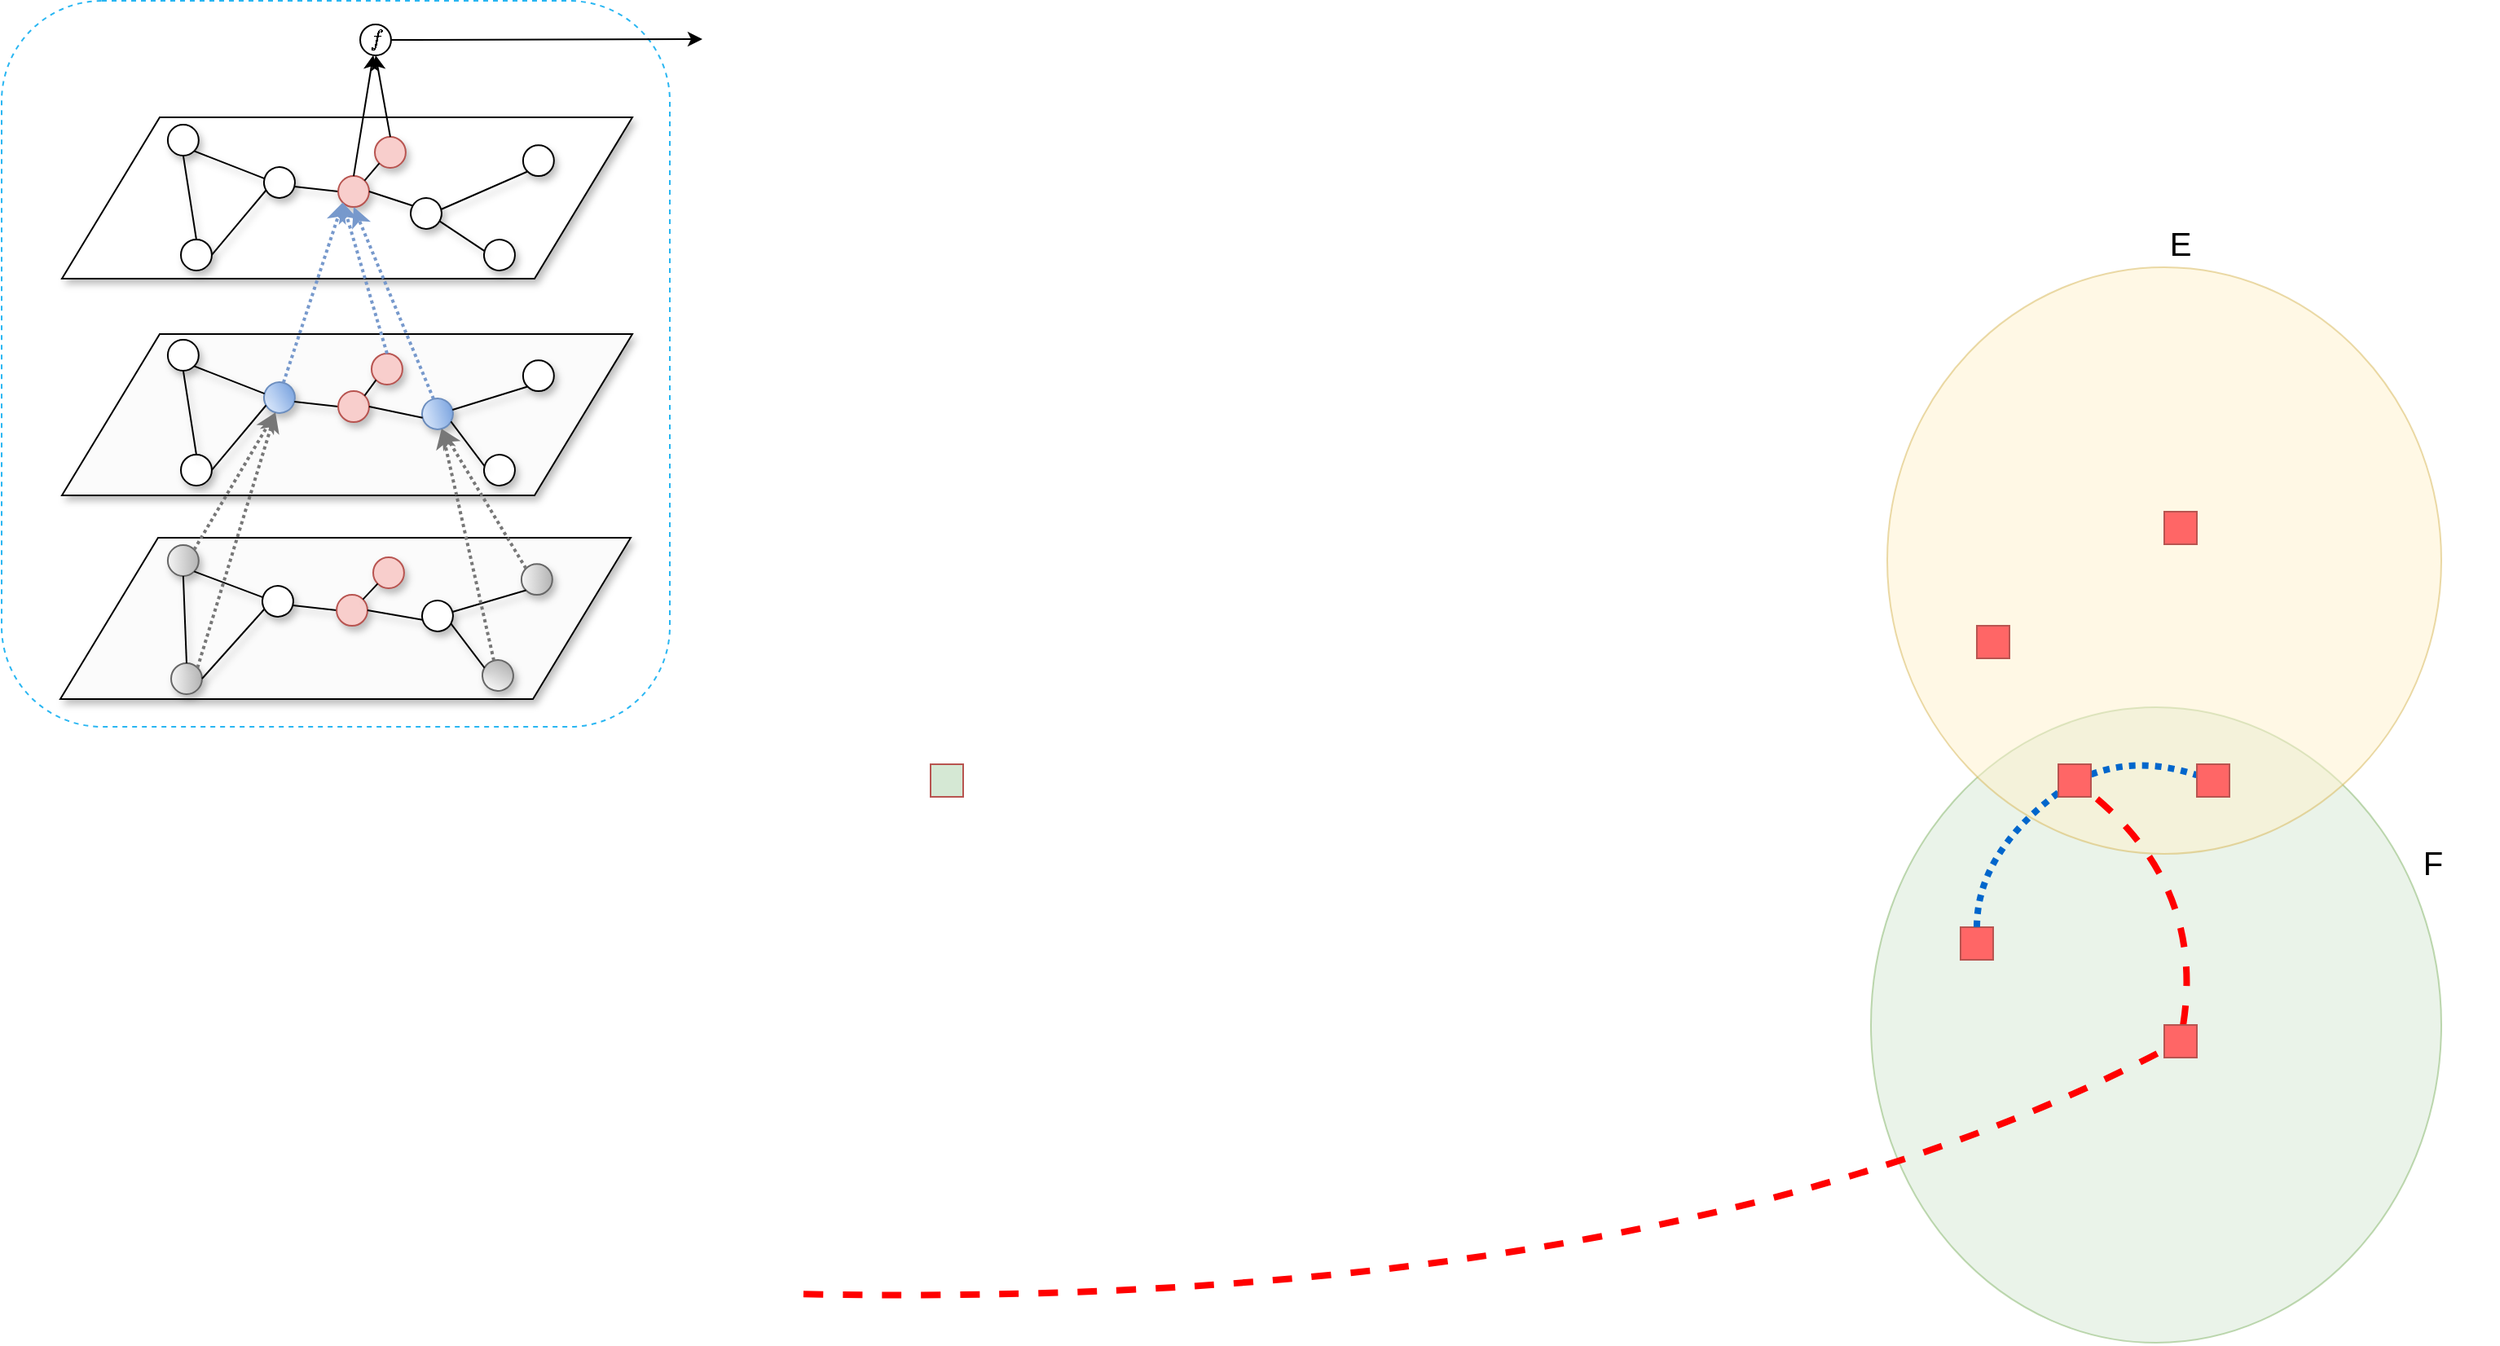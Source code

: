 <mxfile version="22.1.11" type="github">
  <diagram name="Page-1" id="5987fedf-629e-85c4-6858-42fee31821dd">
    <mxGraphModel dx="1434" dy="756" grid="1" gridSize="10" guides="1" tooltips="1" connect="1" arrows="1" fold="1" page="1" pageScale="1.5" pageWidth="1169" pageHeight="826" background="none" math="1" shadow="0">
      <root>
        <mxCell id="0" style=";html=1;" />
        <mxCell id="1" style=";html=1;" parent="0" />
        <mxCell id="QP9122L56BAJGVD7N9M4-52" value="" style="rounded=1;whiteSpace=wrap;html=1;fillColor=none;strokeColor=#29b6f2;dashed=1;" parent="1" vertex="1">
          <mxGeometry x="70" y="105.54" width="410" height="445.46" as="geometry" />
        </mxCell>
        <mxCell id="2a5a01dd2e413fbf-7" value="" style="ellipse;whiteSpace=wrap;html=1;rounded=0;shadow=0;strokeWidth=1;fillColor=#d5e8d4;fontSize=24;align=right;strokeColor=#82b366;opacity=50;" parent="1" vertex="1">
          <mxGeometry x="1217" y="539" width="350" height="390" as="geometry" />
        </mxCell>
        <mxCell id="2a5a01dd2e413fbf-9" value="" style="ellipse;whiteSpace=wrap;html=1;rounded=0;shadow=0;strokeWidth=1;fillColor=#fff2cc;fontSize=24;align=right;strokeColor=#d6b656;opacity=50;" parent="1" vertex="1">
          <mxGeometry x="1227" y="269" width="340" height="360" as="geometry" />
        </mxCell>
        <mxCell id="2a5a01dd2e413fbf-36" style="edgeStyle=none;curved=1;html=1;endArrow=none;endFill=0;strokeColor=#FF0000;strokeWidth=4;fontSize=24;dashed=1;" parent="1" target="2a5a01dd2e413fbf-21" edge="1">
          <mxGeometry relative="1" as="geometry">
            <mxPoint x="1572" y="829" as="targetPoint" />
            <Array as="points">
              <mxPoint x="1092" y="909" />
            </Array>
            <mxPoint x="562" y="899.185" as="sourcePoint" />
          </mxGeometry>
        </mxCell>
        <mxCell id="2a5a01dd2e413fbf-37" style="edgeStyle=none;curved=1;html=1;endArrow=none;endFill=0;strokeColor=#FF0000;strokeWidth=4;fontSize=24;dashed=1;" parent="1" source="2a5a01dd2e413fbf-21" target="2a5a01dd2e413fbf-23" edge="1">
          <mxGeometry relative="1" as="geometry">
            <Array as="points">
              <mxPoint x="1422" y="649" />
            </Array>
          </mxGeometry>
        </mxCell>
        <mxCell id="2a5a01dd2e413fbf-21" value="" style="whiteSpace=wrap;html=1;rounded=0;shadow=0;strokeWidth=1;fillColor=#FF6666;fontSize=24;align=right;strokeColor=#b85450;" parent="1" vertex="1">
          <mxGeometry x="1397" y="734" width="20" height="20" as="geometry" />
        </mxCell>
        <mxCell id="2a5a01dd2e413fbf-22" value="" style="whiteSpace=wrap;html=1;rounded=0;shadow=0;strokeWidth=1;fillColor=#FF6666;fontSize=24;align=right;strokeColor=#b85450;" parent="1" vertex="1">
          <mxGeometry x="1272" y="674" width="20" height="20" as="geometry" />
        </mxCell>
        <mxCell id="2a5a01dd2e413fbf-40" style="edgeStyle=none;curved=1;html=1;entryX=0.5;entryY=0;endArrow=none;endFill=0;strokeColor=#0066CC;strokeWidth=4;fontSize=24;dashed=1;dashPattern=1 1;" parent="1" source="2a5a01dd2e413fbf-23" target="2a5a01dd2e413fbf-22" edge="1">
          <mxGeometry relative="1" as="geometry">
            <Array as="points">
              <mxPoint x="1282" y="629" />
            </Array>
          </mxGeometry>
        </mxCell>
        <mxCell id="2a5a01dd2e413fbf-41" style="edgeStyle=none;curved=1;html=1;endArrow=none;endFill=0;strokeColor=#0066CC;strokeWidth=4;fontSize=24;dashed=1;dashPattern=1 1;" parent="1" source="2a5a01dd2e413fbf-23" target="2a5a01dd2e413fbf-24" edge="1">
          <mxGeometry relative="1" as="geometry">
            <Array as="points">
              <mxPoint x="1382" y="569" />
            </Array>
          </mxGeometry>
        </mxCell>
        <mxCell id="2a5a01dd2e413fbf-23" value="" style="whiteSpace=wrap;html=1;rounded=0;shadow=0;strokeWidth=1;fillColor=#FF6666;fontSize=24;align=right;strokeColor=#b85450;" parent="1" vertex="1">
          <mxGeometry x="1332" y="574" width="20" height="20" as="geometry" />
        </mxCell>
        <mxCell id="2a5a01dd2e413fbf-24" value="" style="whiteSpace=wrap;html=1;rounded=0;shadow=0;strokeWidth=1;fillColor=#FF6666;fontSize=24;align=right;strokeColor=#b85450;" parent="1" vertex="1">
          <mxGeometry x="1417" y="574" width="20" height="20" as="geometry" />
        </mxCell>
        <mxCell id="2a5a01dd2e413fbf-25" value="" style="whiteSpace=wrap;html=1;rounded=0;shadow=0;strokeWidth=1;fillColor=#FF6666;fontSize=24;align=right;strokeColor=#b85450;" parent="1" vertex="1">
          <mxGeometry x="1282" y="489" width="20" height="20" as="geometry" />
        </mxCell>
        <mxCell id="2a5a01dd2e413fbf-26" value="" style="whiteSpace=wrap;html=1;rounded=0;shadow=0;strokeWidth=1;fillColor=#FF6666;fontSize=24;align=right;strokeColor=#b85450;" parent="1" vertex="1">
          <mxGeometry x="1397" y="419" width="20" height="20" as="geometry" />
        </mxCell>
        <mxCell id="2a5a01dd2e413fbf-27" value="" style="whiteSpace=wrap;html=1;rounded=0;shadow=0;strokeWidth=1;fillColor=#d5e8d4;fontSize=24;align=right;strokeColor=#b85450;" parent="1" vertex="1">
          <mxGeometry x="640" y="574" width="20" height="20" as="geometry" />
        </mxCell>
        <mxCell id="2a5a01dd2e413fbf-55" value="E" style="text;html=1;strokeColor=none;fillColor=none;align=center;verticalAlign=middle;whiteSpace=wrap;rounded=0;shadow=0;fontSize=20;" parent="1" vertex="1">
          <mxGeometry x="1367" y="239" width="80" height="30" as="geometry" />
        </mxCell>
        <mxCell id="2a5a01dd2e413fbf-56" value="F" style="text;html=1;strokeColor=none;fillColor=none;align=center;verticalAlign=middle;whiteSpace=wrap;rounded=0;shadow=0;fontSize=20;" parent="1" vertex="1">
          <mxGeometry x="1522" y="619" width="80" height="30" as="geometry" />
        </mxCell>
        <mxCell id="hikyYLfG7WnPkKnz8-AR-22" value="" style="shape=parallelogram;perimeter=parallelogramPerimeter;whiteSpace=wrap;html=1;fixedSize=1;rotation=-180;direction=west;flipH=0;container=0;size=60;shadow=1;fillColor=#fbfbfb;" parent="1" vertex="1">
          <mxGeometry x="106" y="435" width="350" height="99" as="geometry" />
        </mxCell>
        <mxCell id="hikyYLfG7WnPkKnz8-AR-2" value="" style="ellipse;whiteSpace=wrap;html=1;aspect=fixed;shadow=1;rotation=-120;" parent="1" vertex="1">
          <mxGeometry x="229.995" y="464.525" width="18.957" height="18.957" as="geometry" />
        </mxCell>
        <mxCell id="hikyYLfG7WnPkKnz8-AR-3" value="" style="endArrow=none;html=1;rounded=0;exitX=1;exitY=0;exitDx=0;exitDy=0;shadow=1;entryX=0;entryY=1;entryDx=0;entryDy=0;" parent="1" source="hikyYLfG7WnPkKnz8-AR-7" target="hikyYLfG7WnPkKnz8-AR-2" edge="1">
          <mxGeometry width="50" height="50" relative="1" as="geometry">
            <mxPoint x="316.095" y="643.865" as="sourcePoint" />
            <mxPoint x="260" y="470" as="targetPoint" />
          </mxGeometry>
        </mxCell>
        <mxCell id="hikyYLfG7WnPkKnz8-AR-6" value="" style="ellipse;whiteSpace=wrap;html=1;aspect=fixed;shadow=1;rotation=-90;fillColor=#f8cecc;strokeColor=#b85450;" parent="1" vertex="1">
          <mxGeometry x="297.995" y="446.995" width="18.957" height="18.957" as="geometry" />
        </mxCell>
        <mxCell id="hikyYLfG7WnPkKnz8-AR-7" value="" style="ellipse;whiteSpace=wrap;html=1;aspect=fixed;shadow=1;rotation=-135;fillColor=#f8cecc;strokeColor=#b85450;" parent="1" vertex="1">
          <mxGeometry x="275.525" y="470.045" width="18.957" height="18.957" as="geometry" />
        </mxCell>
        <mxCell id="hikyYLfG7WnPkKnz8-AR-14" value="" style="endArrow=none;html=1;rounded=0;exitX=0;exitY=0;exitDx=0;exitDy=0;shadow=1;entryX=0.5;entryY=1;entryDx=0;entryDy=0;" parent="1" source="hikyYLfG7WnPkKnz8-AR-6" target="hikyYLfG7WnPkKnz8-AR-7" edge="1">
          <mxGeometry width="50" height="50" relative="1" as="geometry">
            <mxPoint x="336.095" y="581.865" as="sourcePoint" />
            <mxPoint x="300" y="490" as="targetPoint" />
          </mxGeometry>
        </mxCell>
        <mxCell id="hikyYLfG7WnPkKnz8-AR-23" value="" style="ellipse;whiteSpace=wrap;html=1;aspect=fixed;shadow=1;rotation=-105;" parent="1" vertex="1">
          <mxGeometry x="327.995" y="473.485" width="18.957" height="18.957" as="geometry" />
        </mxCell>
        <mxCell id="hikyYLfG7WnPkKnz8-AR-32" value="" style="ellipse;whiteSpace=wrap;html=1;aspect=fixed;shadow=1;rotation=-90;fillColor=#f5f5f5;gradientColor=#b3b3b3;strokeColor=#666666;" parent="1" vertex="1">
          <mxGeometry x="171.955" y="439.525" width="18.957" height="18.957" as="geometry" />
        </mxCell>
        <mxCell id="hikyYLfG7WnPkKnz8-AR-33" value="" style="endArrow=none;html=1;rounded=0;exitX=0;exitY=1;exitDx=0;exitDy=0;shadow=1;entryX=1;entryY=0;entryDx=0;entryDy=0;" parent="1" source="hikyYLfG7WnPkKnz8-AR-32" target="hikyYLfG7WnPkKnz8-AR-2" edge="1">
          <mxGeometry width="50" height="50" relative="1" as="geometry">
            <mxPoint x="348" y="448" as="sourcePoint" />
            <mxPoint x="312" y="452" as="targetPoint" />
          </mxGeometry>
        </mxCell>
        <mxCell id="hikyYLfG7WnPkKnz8-AR-47" style="edgeStyle=orthogonalEdgeStyle;rounded=0;orthogonalLoop=1;jettySize=auto;html=1;exitX=0.5;exitY=0;exitDx=0;exitDy=0;shadow=1;" parent="1" edge="1">
          <mxGeometry relative="1" as="geometry">
            <mxPoint x="315" y="415" as="sourcePoint" />
            <mxPoint x="315" y="415" as="targetPoint" />
          </mxGeometry>
        </mxCell>
        <mxCell id="hikyYLfG7WnPkKnz8-AR-52" value="" style="ellipse;whiteSpace=wrap;html=1;aspect=fixed;shadow=1;rotation=-90;fillColor=#f5f5f5;gradientColor=#b3b3b3;strokeColor=#666666;" parent="1" vertex="1">
          <mxGeometry x="174.005" y="512.005" width="18.957" height="18.957" as="geometry" />
        </mxCell>
        <mxCell id="hikyYLfG7WnPkKnz8-AR-54" value="" style="endArrow=none;html=1;rounded=0;exitX=0.5;exitY=1;exitDx=0;exitDy=0;shadow=1;entryX=0.5;entryY=0;entryDx=0;entryDy=0;" parent="1" source="hikyYLfG7WnPkKnz8-AR-52" target="hikyYLfG7WnPkKnz8-AR-2" edge="1">
          <mxGeometry width="50" height="50" relative="1" as="geometry">
            <mxPoint x="150.002" y="535.304" as="sourcePoint" />
            <mxPoint x="197.145" y="535.304" as="targetPoint" />
          </mxGeometry>
        </mxCell>
        <mxCell id="hikyYLfG7WnPkKnz8-AR-55" value="" style="endArrow=none;html=1;rounded=0;exitX=0;exitY=0.5;exitDx=0;exitDy=0;shadow=1;entryX=1;entryY=0.5;entryDx=0;entryDy=0;" parent="1" source="hikyYLfG7WnPkKnz8-AR-32" target="hikyYLfG7WnPkKnz8-AR-52" edge="1">
          <mxGeometry width="50" height="50" relative="1" as="geometry">
            <mxPoint x="177.05" y="514" as="sourcePoint" />
            <mxPoint x="210.05" y="539" as="targetPoint" />
          </mxGeometry>
        </mxCell>
        <mxCell id="hikyYLfG7WnPkKnz8-AR-57" value="" style="endArrow=none;html=1;rounded=0;exitX=0;exitY=1;exitDx=0;exitDy=0;entryX=0.5;entryY=0;entryDx=0;entryDy=0;shadow=1;" parent="1" source="hikyYLfG7WnPkKnz8-AR-7" target="hikyYLfG7WnPkKnz8-AR-23" edge="1">
          <mxGeometry width="50" height="50" relative="1" as="geometry">
            <mxPoint x="307.05" y="562" as="sourcePoint" />
            <mxPoint x="265.05" y="574" as="targetPoint" />
          </mxGeometry>
        </mxCell>
        <mxCell id="hikyYLfG7WnPkKnz8-AR-59" value="" style="ellipse;whiteSpace=wrap;html=1;aspect=fixed;shadow=1;rotation=-90;fillColor=#f5f5f5;gradientColor=#b3b3b3;strokeColor=#666666;" parent="1" vertex="1">
          <mxGeometry x="388.955" y="451.085" width="18.957" height="18.957" as="geometry" />
        </mxCell>
        <mxCell id="hikyYLfG7WnPkKnz8-AR-61" value="" style="endArrow=none;html=1;rounded=0;exitX=0;exitY=0;exitDx=0;exitDy=0;shadow=1;entryX=0.5;entryY=1;entryDx=0;entryDy=0;" parent="1" source="hikyYLfG7WnPkKnz8-AR-59" target="hikyYLfG7WnPkKnz8-AR-23" edge="1">
          <mxGeometry width="50" height="50" relative="1" as="geometry">
            <mxPoint x="303.57" y="485.51" as="sourcePoint" />
            <mxPoint x="309.482" y="531.034" as="targetPoint" />
          </mxGeometry>
        </mxCell>
        <mxCell id="hikyYLfG7WnPkKnz8-AR-62" value="" style="ellipse;whiteSpace=wrap;html=1;aspect=fixed;shadow=1;rotation=-150;fillColor=#f5f5f5;gradientColor=#b3b3b3;strokeColor=#666666;" parent="1" vertex="1">
          <mxGeometry x="365.005" y="510.045" width="18.957" height="18.957" as="geometry" />
        </mxCell>
        <mxCell id="hikyYLfG7WnPkKnz8-AR-63" value="" style="endArrow=none;html=1;rounded=0;shadow=1;entryX=1;entryY=0.5;entryDx=0;entryDy=0;exitX=0;exitY=1;exitDx=0;exitDy=0;" parent="1" source="hikyYLfG7WnPkKnz8-AR-23" target="hikyYLfG7WnPkKnz8-AR-62" edge="1">
          <mxGeometry width="50" height="50" relative="1" as="geometry">
            <mxPoint x="319" y="530" as="sourcePoint" />
            <mxPoint x="325" y="533" as="targetPoint" />
          </mxGeometry>
        </mxCell>
        <mxCell id="QP9122L56BAJGVD7N9M4-5" value="" style="shape=parallelogram;perimeter=parallelogramPerimeter;whiteSpace=wrap;html=1;fixedSize=1;rotation=-180;direction=west;flipH=0;container=0;size=60;shadow=1;fillColor=#FBFBFB;" parent="1" vertex="1">
          <mxGeometry x="107" y="310" width="350" height="99" as="geometry" />
        </mxCell>
        <mxCell id="QP9122L56BAJGVD7N9M4-6" value="" style="ellipse;whiteSpace=wrap;html=1;aspect=fixed;shadow=1;rotation=-120;fillColor=#dae8fc;gradientColor=#7ea6e0;strokeColor=#6c8ebf;" parent="1" vertex="1">
          <mxGeometry x="230.995" y="339.525" width="18.957" height="18.957" as="geometry" />
        </mxCell>
        <mxCell id="QP9122L56BAJGVD7N9M4-7" value="" style="endArrow=none;html=1;rounded=0;exitX=1;exitY=0;exitDx=0;exitDy=0;shadow=1;entryX=0;entryY=1;entryDx=0;entryDy=0;" parent="1" source="QP9122L56BAJGVD7N9M4-9" target="QP9122L56BAJGVD7N9M4-6" edge="1">
          <mxGeometry width="50" height="50" relative="1" as="geometry">
            <mxPoint x="317.095" y="518.865" as="sourcePoint" />
            <mxPoint x="261" y="345" as="targetPoint" />
          </mxGeometry>
        </mxCell>
        <mxCell id="QP9122L56BAJGVD7N9M4-8" value="" style="ellipse;whiteSpace=wrap;html=1;aspect=fixed;shadow=1;rotation=-90;fillColor=#f8cecc;strokeColor=#b85450;" parent="1" vertex="1">
          <mxGeometry x="296.995" y="321.995" width="18.957" height="18.957" as="geometry" />
        </mxCell>
        <mxCell id="QP9122L56BAJGVD7N9M4-9" value="" style="ellipse;whiteSpace=wrap;html=1;aspect=fixed;shadow=1;rotation=-135;fillColor=#f8cecc;strokeColor=#b85450;" parent="1" vertex="1">
          <mxGeometry x="276.525" y="345.045" width="18.957" height="18.957" as="geometry" />
        </mxCell>
        <mxCell id="QP9122L56BAJGVD7N9M4-10" value="" style="endArrow=none;html=1;rounded=0;exitX=0;exitY=0;exitDx=0;exitDy=0;shadow=1;entryX=0.5;entryY=1;entryDx=0;entryDy=0;" parent="1" source="QP9122L56BAJGVD7N9M4-8" target="QP9122L56BAJGVD7N9M4-9" edge="1">
          <mxGeometry width="50" height="50" relative="1" as="geometry">
            <mxPoint x="337.095" y="456.865" as="sourcePoint" />
            <mxPoint x="301" y="365" as="targetPoint" />
          </mxGeometry>
        </mxCell>
        <mxCell id="QP9122L56BAJGVD7N9M4-11" value="" style="ellipse;whiteSpace=wrap;html=1;aspect=fixed;shadow=1;rotation=-105;fillColor=#dae8fc;gradientColor=#7ea6e0;strokeColor=#6c8ebf;" parent="1" vertex="1">
          <mxGeometry x="327.995" y="349.485" width="18.957" height="18.957" as="geometry" />
        </mxCell>
        <mxCell id="QP9122L56BAJGVD7N9M4-12" value="" style="ellipse;whiteSpace=wrap;html=1;aspect=fixed;shadow=1;rotation=-90;" parent="1" vertex="1">
          <mxGeometry x="171.955" y="313.525" width="18.957" height="18.957" as="geometry" />
        </mxCell>
        <mxCell id="QP9122L56BAJGVD7N9M4-13" value="" style="endArrow=none;html=1;rounded=0;exitX=0;exitY=1;exitDx=0;exitDy=0;shadow=1;entryX=1;entryY=0;entryDx=0;entryDy=0;" parent="1" source="QP9122L56BAJGVD7N9M4-12" target="QP9122L56BAJGVD7N9M4-6" edge="1">
          <mxGeometry width="50" height="50" relative="1" as="geometry">
            <mxPoint x="349" y="323" as="sourcePoint" />
            <mxPoint x="313" y="327" as="targetPoint" />
          </mxGeometry>
        </mxCell>
        <mxCell id="QP9122L56BAJGVD7N9M4-15" value="" style="ellipse;whiteSpace=wrap;html=1;aspect=fixed;shadow=1;rotation=-90;" parent="1" vertex="1">
          <mxGeometry x="180.005" y="384.005" width="18.957" height="18.957" as="geometry" />
        </mxCell>
        <mxCell id="QP9122L56BAJGVD7N9M4-16" value="" style="endArrow=none;html=1;rounded=0;exitX=0.5;exitY=1;exitDx=0;exitDy=0;shadow=1;entryX=0.5;entryY=0;entryDx=0;entryDy=0;" parent="1" source="QP9122L56BAJGVD7N9M4-15" target="QP9122L56BAJGVD7N9M4-6" edge="1">
          <mxGeometry width="50" height="50" relative="1" as="geometry">
            <mxPoint x="151.002" y="410.304" as="sourcePoint" />
            <mxPoint x="198.145" y="410.304" as="targetPoint" />
          </mxGeometry>
        </mxCell>
        <mxCell id="QP9122L56BAJGVD7N9M4-17" value="" style="endArrow=none;html=1;rounded=0;exitX=0;exitY=0.5;exitDx=0;exitDy=0;shadow=1;entryX=1;entryY=0.5;entryDx=0;entryDy=0;" parent="1" source="QP9122L56BAJGVD7N9M4-12" target="QP9122L56BAJGVD7N9M4-15" edge="1">
          <mxGeometry width="50" height="50" relative="1" as="geometry">
            <mxPoint x="178.05" y="389" as="sourcePoint" />
            <mxPoint x="211.05" y="414" as="targetPoint" />
          </mxGeometry>
        </mxCell>
        <mxCell id="QP9122L56BAJGVD7N9M4-18" value="" style="endArrow=none;html=1;rounded=0;exitX=0;exitY=1;exitDx=0;exitDy=0;entryX=0.5;entryY=0;entryDx=0;entryDy=0;shadow=1;" parent="1" source="QP9122L56BAJGVD7N9M4-9" target="QP9122L56BAJGVD7N9M4-11" edge="1">
          <mxGeometry width="50" height="50" relative="1" as="geometry">
            <mxPoint x="308.05" y="437" as="sourcePoint" />
            <mxPoint x="266.05" y="449" as="targetPoint" />
          </mxGeometry>
        </mxCell>
        <mxCell id="QP9122L56BAJGVD7N9M4-19" value="" style="ellipse;whiteSpace=wrap;html=1;aspect=fixed;shadow=1;rotation=-90;" parent="1" vertex="1">
          <mxGeometry x="389.955" y="326.085" width="18.957" height="18.957" as="geometry" />
        </mxCell>
        <mxCell id="QP9122L56BAJGVD7N9M4-20" value="" style="endArrow=none;html=1;rounded=0;exitX=0;exitY=0;exitDx=0;exitDy=0;shadow=1;entryX=0.5;entryY=1;entryDx=0;entryDy=0;" parent="1" source="QP9122L56BAJGVD7N9M4-19" target="QP9122L56BAJGVD7N9M4-11" edge="1">
          <mxGeometry width="50" height="50" relative="1" as="geometry">
            <mxPoint x="304.57" y="360.51" as="sourcePoint" />
            <mxPoint x="310.482" y="406.034" as="targetPoint" />
          </mxGeometry>
        </mxCell>
        <mxCell id="QP9122L56BAJGVD7N9M4-21" value="" style="ellipse;whiteSpace=wrap;html=1;aspect=fixed;shadow=1;rotation=-165;" parent="1" vertex="1">
          <mxGeometry x="366.005" y="384.045" width="18.957" height="18.957" as="geometry" />
        </mxCell>
        <mxCell id="QP9122L56BAJGVD7N9M4-22" value="" style="endArrow=none;html=1;rounded=0;shadow=1;entryX=1;entryY=0.5;entryDx=0;entryDy=0;exitX=0;exitY=1;exitDx=0;exitDy=0;" parent="1" source="QP9122L56BAJGVD7N9M4-11" target="QP9122L56BAJGVD7N9M4-21" edge="1">
          <mxGeometry width="50" height="50" relative="1" as="geometry">
            <mxPoint x="320" y="405" as="sourcePoint" />
            <mxPoint x="326" y="408" as="targetPoint" />
          </mxGeometry>
        </mxCell>
        <mxCell id="QP9122L56BAJGVD7N9M4-24" value="" style="endArrow=classic;html=1;rounded=0;entryX=0;entryY=0.5;entryDx=0;entryDy=0;exitX=1;exitY=1;exitDx=0;exitDy=0;strokeColor=#777777;dashed=1;dashPattern=1 1;strokeWidth=2;" parent="1" source="hikyYLfG7WnPkKnz8-AR-62" target="QP9122L56BAJGVD7N9M4-11" edge="1">
          <mxGeometry width="50" height="50" relative="1" as="geometry">
            <mxPoint x="375" y="464" as="sourcePoint" />
            <mxPoint x="316" y="382" as="targetPoint" />
          </mxGeometry>
        </mxCell>
        <mxCell id="QP9122L56BAJGVD7N9M4-26" value="" style="endArrow=classic;html=1;rounded=0;entryX=0;entryY=0.5;entryDx=0;entryDy=0;exitX=1;exitY=0;exitDx=0;exitDy=0;strokeColor=#777777;dashed=1;dashPattern=1 1;strokeWidth=2;" parent="1" source="hikyYLfG7WnPkKnz8-AR-59" target="QP9122L56BAJGVD7N9M4-11" edge="1">
          <mxGeometry width="50" height="50" relative="1" as="geometry">
            <mxPoint x="382" y="520" as="sourcePoint" />
            <mxPoint x="343" y="382" as="targetPoint" />
          </mxGeometry>
        </mxCell>
        <mxCell id="QP9122L56BAJGVD7N9M4-27" value="" style="endArrow=classic;html=1;rounded=0;entryX=0;entryY=0;entryDx=0;entryDy=0;exitX=1;exitY=1;exitDx=0;exitDy=0;strokeColor=#777777;dashed=1;dashPattern=1 1;strokeWidth=2;" parent="1" source="hikyYLfG7WnPkKnz8-AR-32" target="QP9122L56BAJGVD7N9M4-6" edge="1">
          <mxGeometry width="50" height="50" relative="1" as="geometry">
            <mxPoint x="382" y="520" as="sourcePoint" />
            <mxPoint x="343" y="382" as="targetPoint" />
          </mxGeometry>
        </mxCell>
        <mxCell id="QP9122L56BAJGVD7N9M4-28" value="" style="endArrow=classic;html=1;rounded=0;entryX=0;entryY=0;entryDx=0;entryDy=0;exitX=1;exitY=1;exitDx=0;exitDy=0;strokeColor=#777777;dashed=1;dashPattern=1 1;strokeWidth=2;" parent="1" source="hikyYLfG7WnPkKnz8-AR-52" target="QP9122L56BAJGVD7N9M4-6" edge="1">
          <mxGeometry width="50" height="50" relative="1" as="geometry">
            <mxPoint x="178.95" y="508" as="sourcePoint" />
            <mxPoint x="221.95" y="419" as="targetPoint" />
          </mxGeometry>
        </mxCell>
        <mxCell id="QP9122L56BAJGVD7N9M4-30" value="" style="shape=parallelogram;perimeter=parallelogramPerimeter;whiteSpace=wrap;html=1;fixedSize=1;rotation=-180;direction=west;flipH=0;container=0;size=60;shadow=1;fillColor=default;" parent="1" vertex="1">
          <mxGeometry x="107" y="177" width="350" height="99" as="geometry" />
        </mxCell>
        <mxCell id="QP9122L56BAJGVD7N9M4-14" style="edgeStyle=orthogonalEdgeStyle;rounded=0;orthogonalLoop=1;jettySize=auto;html=1;exitX=0.5;exitY=0;exitDx=0;exitDy=0;" parent="1" edge="1">
          <mxGeometry relative="1" as="geometry">
            <mxPoint x="316" y="288" as="sourcePoint" />
            <mxPoint x="316" y="288" as="targetPoint" />
          </mxGeometry>
        </mxCell>
        <mxCell id="QP9122L56BAJGVD7N9M4-29" style="edgeStyle=orthogonalEdgeStyle;rounded=0;orthogonalLoop=1;jettySize=auto;html=1;exitX=0.5;exitY=0;exitDx=0;exitDy=0;" parent="1" edge="1">
          <mxGeometry relative="1" as="geometry">
            <mxPoint x="315" y="286" as="sourcePoint" />
            <mxPoint x="315" y="286" as="targetPoint" />
          </mxGeometry>
        </mxCell>
        <mxCell id="QP9122L56BAJGVD7N9M4-31" value="" style="ellipse;whiteSpace=wrap;html=1;aspect=fixed;shadow=1;rotation=-120;" parent="1" vertex="1">
          <mxGeometry x="230.995" y="207.525" width="18.957" height="18.957" as="geometry" />
        </mxCell>
        <mxCell id="QP9122L56BAJGVD7N9M4-32" value="" style="endArrow=none;html=1;rounded=0;exitX=0.5;exitY=0;exitDx=0;exitDy=0;shadow=1;entryX=0;entryY=1;entryDx=0;entryDy=0;" parent="1" source="QP9122L56BAJGVD7N9M4-34" target="QP9122L56BAJGVD7N9M4-31" edge="1">
          <mxGeometry width="50" height="50" relative="1" as="geometry">
            <mxPoint x="317.095" y="386.865" as="sourcePoint" />
            <mxPoint x="261" y="213" as="targetPoint" />
          </mxGeometry>
        </mxCell>
        <mxCell id="QP9122L56BAJGVD7N9M4-33" value="" style="ellipse;whiteSpace=wrap;html=1;aspect=fixed;shadow=1;rotation=-90;fillColor=#f8cecc;strokeColor=#b85450;" parent="1" vertex="1">
          <mxGeometry x="298.995" y="188.995" width="18.957" height="18.957" as="geometry" />
        </mxCell>
        <mxCell id="QP9122L56BAJGVD7N9M4-34" value="" style="ellipse;whiteSpace=wrap;html=1;aspect=fixed;shadow=1;rotation=-90;fillColor=#f8cecc;strokeColor=#b85450;" parent="1" vertex="1">
          <mxGeometry x="276.525" y="213.045" width="18.957" height="18.957" as="geometry" />
        </mxCell>
        <mxCell id="QP9122L56BAJGVD7N9M4-35" value="" style="endArrow=none;html=1;rounded=0;exitX=0;exitY=0;exitDx=0;exitDy=0;shadow=1;entryX=1;entryY=1;entryDx=0;entryDy=0;" parent="1" source="QP9122L56BAJGVD7N9M4-33" target="QP9122L56BAJGVD7N9M4-34" edge="1">
          <mxGeometry width="50" height="50" relative="1" as="geometry">
            <mxPoint x="337.095" y="324.865" as="sourcePoint" />
            <mxPoint x="301" y="233" as="targetPoint" />
          </mxGeometry>
        </mxCell>
        <mxCell id="QP9122L56BAJGVD7N9M4-36" value="" style="ellipse;whiteSpace=wrap;html=1;aspect=fixed;shadow=1;rotation=-105;" parent="1" vertex="1">
          <mxGeometry x="320.995" y="226.485" width="18.957" height="18.957" as="geometry" />
        </mxCell>
        <mxCell id="QP9122L56BAJGVD7N9M4-37" value="" style="ellipse;whiteSpace=wrap;html=1;aspect=fixed;shadow=1;rotation=-90;" parent="1" vertex="1">
          <mxGeometry x="171.955" y="181.525" width="18.957" height="18.957" as="geometry" />
        </mxCell>
        <mxCell id="QP9122L56BAJGVD7N9M4-38" value="" style="endArrow=none;html=1;rounded=0;exitX=0;exitY=1;exitDx=0;exitDy=0;shadow=1;entryX=1;entryY=0;entryDx=0;entryDy=0;" parent="1" source="QP9122L56BAJGVD7N9M4-37" target="QP9122L56BAJGVD7N9M4-31" edge="1">
          <mxGeometry width="50" height="50" relative="1" as="geometry">
            <mxPoint x="349" y="191" as="sourcePoint" />
            <mxPoint x="313" y="195" as="targetPoint" />
          </mxGeometry>
        </mxCell>
        <mxCell id="QP9122L56BAJGVD7N9M4-39" style="edgeStyle=orthogonalEdgeStyle;rounded=0;orthogonalLoop=1;jettySize=auto;html=1;exitX=0.5;exitY=0;exitDx=0;exitDy=0;shadow=1;" parent="1" edge="1">
          <mxGeometry relative="1" as="geometry">
            <mxPoint x="316" y="151" as="sourcePoint" />
            <mxPoint x="316" y="151" as="targetPoint" />
          </mxGeometry>
        </mxCell>
        <mxCell id="QP9122L56BAJGVD7N9M4-40" value="" style="ellipse;whiteSpace=wrap;html=1;aspect=fixed;shadow=1;rotation=-90;" parent="1" vertex="1">
          <mxGeometry x="180.005" y="252.005" width="18.957" height="18.957" as="geometry" />
        </mxCell>
        <mxCell id="QP9122L56BAJGVD7N9M4-41" value="" style="endArrow=none;html=1;rounded=0;exitX=0.5;exitY=1;exitDx=0;exitDy=0;shadow=1;entryX=0.5;entryY=0;entryDx=0;entryDy=0;" parent="1" source="QP9122L56BAJGVD7N9M4-40" target="QP9122L56BAJGVD7N9M4-31" edge="1">
          <mxGeometry width="50" height="50" relative="1" as="geometry">
            <mxPoint x="151.002" y="278.304" as="sourcePoint" />
            <mxPoint x="198.145" y="278.304" as="targetPoint" />
          </mxGeometry>
        </mxCell>
        <mxCell id="QP9122L56BAJGVD7N9M4-42" value="" style="endArrow=none;html=1;rounded=0;exitX=0;exitY=0.5;exitDx=0;exitDy=0;shadow=1;entryX=1;entryY=0.5;entryDx=0;entryDy=0;" parent="1" source="QP9122L56BAJGVD7N9M4-37" target="QP9122L56BAJGVD7N9M4-40" edge="1">
          <mxGeometry width="50" height="50" relative="1" as="geometry">
            <mxPoint x="178.05" y="257" as="sourcePoint" />
            <mxPoint x="211.05" y="282" as="targetPoint" />
          </mxGeometry>
        </mxCell>
        <mxCell id="QP9122L56BAJGVD7N9M4-43" value="" style="endArrow=none;html=1;rounded=0;exitX=0.5;exitY=1;exitDx=0;exitDy=0;entryX=1;entryY=0;entryDx=0;entryDy=0;shadow=1;" parent="1" source="QP9122L56BAJGVD7N9M4-34" target="QP9122L56BAJGVD7N9M4-36" edge="1">
          <mxGeometry width="50" height="50" relative="1" as="geometry">
            <mxPoint x="308.05" y="305" as="sourcePoint" />
            <mxPoint x="266.05" y="317" as="targetPoint" />
          </mxGeometry>
        </mxCell>
        <mxCell id="QP9122L56BAJGVD7N9M4-44" value="" style="ellipse;whiteSpace=wrap;html=1;aspect=fixed;shadow=1;rotation=-90;" parent="1" vertex="1">
          <mxGeometry x="389.955" y="194.085" width="18.957" height="18.957" as="geometry" />
        </mxCell>
        <mxCell id="QP9122L56BAJGVD7N9M4-45" value="" style="endArrow=none;html=1;rounded=0;exitX=0;exitY=0;exitDx=0;exitDy=0;shadow=1;entryX=0.5;entryY=1;entryDx=0;entryDy=0;" parent="1" source="QP9122L56BAJGVD7N9M4-44" target="QP9122L56BAJGVD7N9M4-36" edge="1">
          <mxGeometry width="50" height="50" relative="1" as="geometry">
            <mxPoint x="304.57" y="228.51" as="sourcePoint" />
            <mxPoint x="310.482" y="274.034" as="targetPoint" />
          </mxGeometry>
        </mxCell>
        <mxCell id="QP9122L56BAJGVD7N9M4-46" value="" style="ellipse;whiteSpace=wrap;html=1;aspect=fixed;shadow=1;rotation=-165;" parent="1" vertex="1">
          <mxGeometry x="366.005" y="252.045" width="18.957" height="18.957" as="geometry" />
        </mxCell>
        <mxCell id="QP9122L56BAJGVD7N9M4-47" value="" style="endArrow=none;html=1;rounded=0;shadow=1;entryX=1;entryY=0.5;entryDx=0;entryDy=0;exitX=0;exitY=1;exitDx=0;exitDy=0;" parent="1" source="QP9122L56BAJGVD7N9M4-36" target="QP9122L56BAJGVD7N9M4-46" edge="1">
          <mxGeometry width="50" height="50" relative="1" as="geometry">
            <mxPoint x="320" y="273" as="sourcePoint" />
            <mxPoint x="326" y="276" as="targetPoint" />
          </mxGeometry>
        </mxCell>
        <mxCell id="QP9122L56BAJGVD7N9M4-48" value="" style="endArrow=classic;html=1;rounded=0;entryX=0;entryY=0.5;entryDx=0;entryDy=0;exitX=1;exitY=0.5;exitDx=0;exitDy=0;strokeColor=#7799CC;dashed=1;dashPattern=1 1;strokeWidth=2;" parent="1" source="QP9122L56BAJGVD7N9M4-11" target="QP9122L56BAJGVD7N9M4-34" edge="1">
          <mxGeometry width="50" height="50" relative="1" as="geometry">
            <mxPoint x="493" y="464" as="sourcePoint" />
            <mxPoint x="434" y="382" as="targetPoint" />
          </mxGeometry>
        </mxCell>
        <mxCell id="QP9122L56BAJGVD7N9M4-49" value="" style="endArrow=classic;html=1;rounded=0;entryX=0;entryY=0;entryDx=0;entryDy=0;exitX=1;exitY=1;exitDx=0;exitDy=0;strokeColor=#7799CC;dashed=1;dashPattern=1 1;strokeWidth=2;" parent="1" source="QP9122L56BAJGVD7N9M4-6" target="QP9122L56BAJGVD7N9M4-34" edge="1">
          <mxGeometry width="50" height="50" relative="1" as="geometry">
            <mxPoint x="345" y="355" as="sourcePoint" />
            <mxPoint x="301" y="236" as="targetPoint" />
          </mxGeometry>
        </mxCell>
        <mxCell id="QP9122L56BAJGVD7N9M4-50" value="" style="endArrow=classic;html=1;rounded=0;entryX=0;entryY=0;entryDx=0;entryDy=0;exitX=1;exitY=0.5;exitDx=0;exitDy=0;strokeColor=#7799CC;dashed=1;dashPattern=1 1;strokeWidth=2;" parent="1" source="QP9122L56BAJGVD7N9M4-8" target="QP9122L56BAJGVD7N9M4-34" edge="1">
          <mxGeometry width="50" height="50" relative="1" as="geometry">
            <mxPoint x="253" y="345" as="sourcePoint" />
            <mxPoint x="294" y="237" as="targetPoint" />
          </mxGeometry>
        </mxCell>
        <mxCell id="QP9122L56BAJGVD7N9M4-53" value="" style="endArrow=classic;html=1;rounded=0;exitX=1;exitY=0.5;exitDx=0;exitDy=0;entryX=0.5;entryY=1;entryDx=0;entryDy=0;" parent="1" source="QP9122L56BAJGVD7N9M4-33" edge="1" target="QP9122L56BAJGVD7N9M4-55">
          <mxGeometry width="50" height="50" relative="1" as="geometry">
            <mxPoint x="354.484" y="162.095" as="sourcePoint" />
            <mxPoint x="308" y="110" as="targetPoint" />
          </mxGeometry>
        </mxCell>
        <mxCell id="7eN0rarvtx-bE8pj64Mk-2" value="" style="endArrow=classic;html=1;rounded=0;exitX=1;exitY=0.5;exitDx=0;exitDy=0;" edge="1" parent="1" source="QP9122L56BAJGVD7N9M4-34" target="QP9122L56BAJGVD7N9M4-55">
          <mxGeometry width="50" height="50" relative="1" as="geometry">
            <mxPoint x="286" y="211" as="sourcePoint" />
            <mxPoint x="286" y="110" as="targetPoint" />
          </mxGeometry>
        </mxCell>
        <mxCell id="QP9122L56BAJGVD7N9M4-55" value="$$f$$" style="ellipse;whiteSpace=wrap;html=1;aspect=fixed;shadow=0;rotation=0;" parent="1" vertex="1">
          <mxGeometry x="290.005" y="120.005" width="18.957" height="18.957" as="geometry" />
        </mxCell>
        <mxCell id="7eN0rarvtx-bE8pj64Mk-3" value="" style="endArrow=classic;html=1;rounded=0;exitX=1;exitY=0.5;exitDx=0;exitDy=0;" edge="1" parent="1" source="QP9122L56BAJGVD7N9M4-55">
          <mxGeometry width="50" height="50" relative="1" as="geometry">
            <mxPoint x="420" y="132" as="sourcePoint" />
            <mxPoint x="500" y="129" as="targetPoint" />
          </mxGeometry>
        </mxCell>
      </root>
    </mxGraphModel>
  </diagram>
</mxfile>
